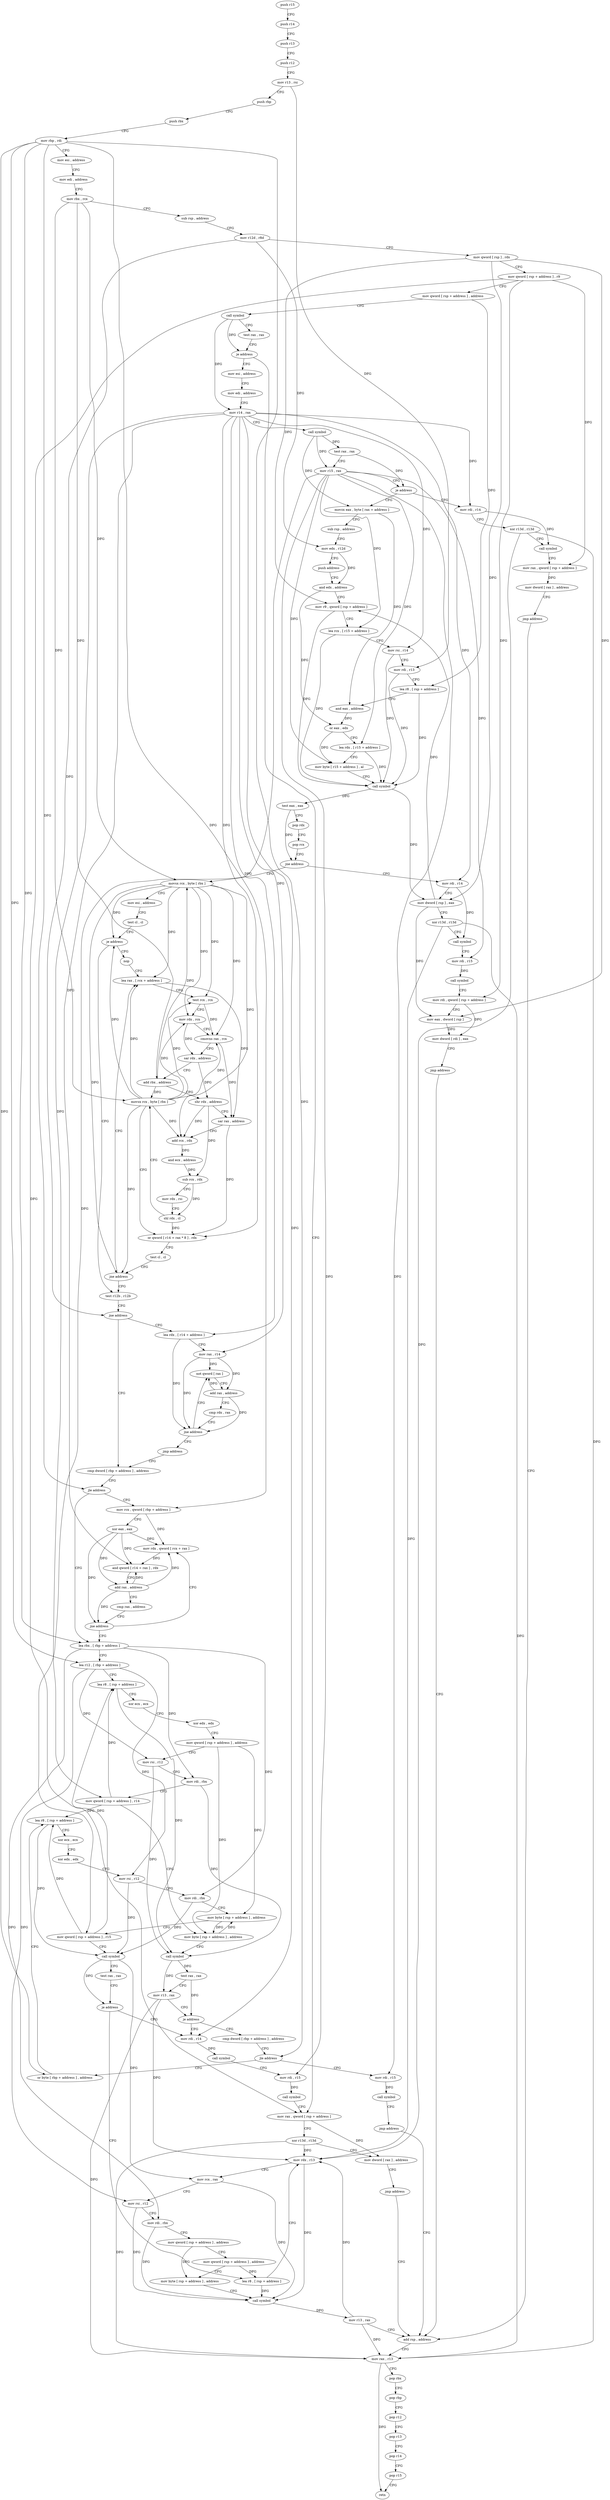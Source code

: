 digraph "func" {
"4344752" [label = "push r15" ]
"4344754" [label = "push r14" ]
"4344756" [label = "push r13" ]
"4344758" [label = "push r12" ]
"4344760" [label = "mov r13 , rsi" ]
"4344763" [label = "push rbp" ]
"4344764" [label = "push rbx" ]
"4344765" [label = "mov rbp , rdi" ]
"4344768" [label = "mov esi , address" ]
"4344773" [label = "mov edi , address" ]
"4344778" [label = "mov rbx , rcx" ]
"4344781" [label = "sub rsp , address" ]
"4344785" [label = "mov r12d , r8d" ]
"4344788" [label = "mov qword [ rsp ] , rdx" ]
"4344792" [label = "mov qword [ rsp + address ] , r9" ]
"4344797" [label = "mov qword [ rsp + address ] , address" ]
"4344806" [label = "call symbol" ]
"4344811" [label = "test rax , rax" ]
"4344814" [label = "je address" ]
"4345264" [label = "mov rax , qword [ rsp + address ]" ]
"4344820" [label = "mov esi , address" ]
"4345269" [label = "xor r13d , r13d" ]
"4345272" [label = "mov dword [ rax ] , address" ]
"4345278" [label = "jmp address" ]
"4345192" [label = "add rsp , address" ]
"4344825" [label = "mov edi , address" ]
"4344830" [label = "mov r14 , rax" ]
"4344833" [label = "call symbol" ]
"4344838" [label = "test rax , rax" ]
"4344841" [label = "mov r15 , rax" ]
"4344844" [label = "je address" ]
"4345296" [label = "mov rdi , r14" ]
"4344850" [label = "movzx eax , byte [ rax + address ]" ]
"4345196" [label = "mov rax , r13" ]
"4345199" [label = "pop rbx" ]
"4345200" [label = "pop rbp" ]
"4345201" [label = "pop r12" ]
"4345203" [label = "pop r13" ]
"4345205" [label = "pop r14" ]
"4345207" [label = "pop r15" ]
"4345209" [label = "retn" ]
"4345299" [label = "xor r13d , r13d" ]
"4345302" [label = "call symbol" ]
"4345307" [label = "mov rax , qword [ rsp + address ]" ]
"4345312" [label = "mov dword [ rax ] , address" ]
"4345318" [label = "jmp address" ]
"4344854" [label = "sub rsp , address" ]
"4344858" [label = "mov edx , r12d" ]
"4344861" [label = "push address" ]
"4344863" [label = "and edx , address" ]
"4344866" [label = "mov r9 , qword [ rsp + address ]" ]
"4344871" [label = "lea rcx , [ r15 + address ]" ]
"4344875" [label = "mov rsi , r14" ]
"4344878" [label = "mov rdi , r13" ]
"4344881" [label = "lea r8 , [ rsp + address ]" ]
"4344886" [label = "and eax , address" ]
"4344889" [label = "or eax , edx" ]
"4344891" [label = "lea rdx , [ r15 + address ]" ]
"4344895" [label = "mov byte [ r15 + address ] , al" ]
"4344899" [label = "call symbol" ]
"4344904" [label = "test eax , eax" ]
"4344906" [label = "pop rdx" ]
"4344907" [label = "pop rcx" ]
"4344908" [label = "jne address" ]
"4345328" [label = "mov rdi , r14" ]
"4344914" [label = "movsx rcx , byte [ rbx ]" ]
"4345331" [label = "mov dword [ rsp ] , eax" ]
"4345334" [label = "xor r13d , r13d" ]
"4345337" [label = "call symbol" ]
"4345342" [label = "mov rdi , r15" ]
"4345345" [label = "call symbol" ]
"4345350" [label = "mov rdi , qword [ rsp + address ]" ]
"4345355" [label = "mov eax , dword [ rsp ]" ]
"4345358" [label = "mov dword [ rdi ] , eax" ]
"4345360" [label = "jmp address" ]
"4344918" [label = "mov esi , address" ]
"4344923" [label = "test cl , cl" ]
"4344925" [label = "je address" ]
"4344985" [label = "test r12b , r12b" ]
"4344927" [label = "nop" ]
"4344988" [label = "jne address" ]
"4345216" [label = "lea rdx , [ r14 + address ]" ]
"4344994" [label = "cmp dword [ rbp + address ] , address" ]
"4344928" [label = "lea rax , [ rcx + address ]" ]
"4345220" [label = "mov rax , r14" ]
"4345223" [label = "not qword [ rax ]" ]
"4345001" [label = "jle address" ]
"4345027" [label = "lea rbx , [ rbp + address ]" ]
"4345003" [label = "mov rcx , qword [ rbp + address ]" ]
"4344932" [label = "test rcx , rcx" ]
"4344935" [label = "mov rdx , rcx" ]
"4344938" [label = "cmovns rax , rcx" ]
"4344942" [label = "sar rdx , address" ]
"4344946" [label = "add rbx , address" ]
"4344950" [label = "shr rdx , address" ]
"4344954" [label = "sar rax , address" ]
"4344958" [label = "add rcx , rdx" ]
"4344961" [label = "and ecx , address" ]
"4344964" [label = "sub rcx , rdx" ]
"4344967" [label = "mov rdx , rsi" ]
"4344970" [label = "shl rdx , cl" ]
"4344973" [label = "movsx rcx , byte [ rbx ]" ]
"4344977" [label = "or qword [ r14 + rax * 8 ] , rdx" ]
"4344981" [label = "test cl , cl" ]
"4344983" [label = "jne address" ]
"4345226" [label = "add rax , address" ]
"4345230" [label = "cmp rdx , rax" ]
"4345233" [label = "jne address" ]
"4345235" [label = "jmp address" ]
"4345031" [label = "lea r12 , [ rbp + address ]" ]
"4345038" [label = "lea r8 , [ rsp + address ]" ]
"4345043" [label = "xor ecx , ecx" ]
"4345045" [label = "xor edx , edx" ]
"4345047" [label = "mov qword [ rsp + address ] , address" ]
"4345056" [label = "mov rsi , r12" ]
"4345059" [label = "mov rdi , rbx" ]
"4345062" [label = "mov qword [ rsp + address ] , r14" ]
"4345067" [label = "mov byte [ rsp + address ] , address" ]
"4345072" [label = "call symbol" ]
"4345077" [label = "test rax , rax" ]
"4345080" [label = "mov r13 , rax" ]
"4345083" [label = "je address" ]
"4345248" [label = "mov rdi , r14" ]
"4345089" [label = "cmp dword [ rbp + address ] , address" ]
"4345007" [label = "xor eax , eax" ]
"4345009" [label = "mov rdx , qword [ rcx + rax ]" ]
"4345251" [label = "call symbol" ]
"4345256" [label = "mov rdi , r15" ]
"4345259" [label = "call symbol" ]
"4345096" [label = "jle address" ]
"4345280" [label = "mov rdi , r15" ]
"4345102" [label = "or byte [ rbp + address ] , address" ]
"4345013" [label = "and qword [ r14 + rax ] , rdx" ]
"4345017" [label = "add rax , address" ]
"4345021" [label = "cmp rax , address" ]
"4345025" [label = "jne address" ]
"4345283" [label = "call symbol" ]
"4345288" [label = "jmp address" ]
"4345109" [label = "lea r8 , [ rsp + address ]" ]
"4345114" [label = "xor ecx , ecx" ]
"4345116" [label = "xor edx , edx" ]
"4345118" [label = "mov rsi , r12" ]
"4345121" [label = "mov rdi , rbx" ]
"4345124" [label = "mov byte [ rsp + address ] , address" ]
"4345129" [label = "mov qword [ rsp + address ] , r15" ]
"4345134" [label = "call symbol" ]
"4345139" [label = "test rax , rax" ]
"4345142" [label = "je address" ]
"4345144" [label = "lea r8 , [ rsp + address ]" ]
"4345149" [label = "mov rdx , r13" ]
"4345152" [label = "mov rcx , rax" ]
"4345155" [label = "mov rsi , r12" ]
"4345158" [label = "mov rdi , rbx" ]
"4345161" [label = "mov qword [ rsp + address ] , address" ]
"4345170" [label = "mov qword [ rsp + address ] , address" ]
"4345179" [label = "mov byte [ rsp + address ] , address" ]
"4345184" [label = "call symbol" ]
"4345189" [label = "mov r13 , rax" ]
"4344752" -> "4344754" [ label = "CFG" ]
"4344754" -> "4344756" [ label = "CFG" ]
"4344756" -> "4344758" [ label = "CFG" ]
"4344758" -> "4344760" [ label = "CFG" ]
"4344760" -> "4344763" [ label = "CFG" ]
"4344760" -> "4344878" [ label = "DFG" ]
"4344763" -> "4344764" [ label = "CFG" ]
"4344764" -> "4344765" [ label = "CFG" ]
"4344765" -> "4344768" [ label = "CFG" ]
"4344765" -> "4345001" [ label = "DFG" ]
"4344765" -> "4345027" [ label = "DFG" ]
"4344765" -> "4345031" [ label = "DFG" ]
"4344765" -> "4345003" [ label = "DFG" ]
"4344765" -> "4345096" [ label = "DFG" ]
"4344765" -> "4345102" [ label = "DFG" ]
"4344768" -> "4344773" [ label = "CFG" ]
"4344773" -> "4344778" [ label = "CFG" ]
"4344778" -> "4344781" [ label = "CFG" ]
"4344778" -> "4344914" [ label = "DFG" ]
"4344778" -> "4344946" [ label = "DFG" ]
"4344778" -> "4344973" [ label = "DFG" ]
"4344781" -> "4344785" [ label = "CFG" ]
"4344785" -> "4344788" [ label = "CFG" ]
"4344785" -> "4344858" [ label = "DFG" ]
"4344785" -> "4344988" [ label = "DFG" ]
"4344788" -> "4344792" [ label = "CFG" ]
"4344788" -> "4344866" [ label = "DFG" ]
"4344788" -> "4345331" [ label = "DFG" ]
"4344788" -> "4345355" [ label = "DFG" ]
"4344792" -> "4344797" [ label = "CFG" ]
"4344792" -> "4345264" [ label = "DFG" ]
"4344792" -> "4345307" [ label = "DFG" ]
"4344792" -> "4345350" [ label = "DFG" ]
"4344797" -> "4344806" [ label = "CFG" ]
"4344797" -> "4344881" [ label = "DFG" ]
"4344806" -> "4344811" [ label = "CFG" ]
"4344806" -> "4344814" [ label = "DFG" ]
"4344806" -> "4344830" [ label = "DFG" ]
"4344811" -> "4344814" [ label = "CFG" ]
"4344814" -> "4345264" [ label = "CFG" ]
"4344814" -> "4344820" [ label = "CFG" ]
"4345264" -> "4345269" [ label = "CFG" ]
"4345264" -> "4345272" [ label = "DFG" ]
"4344820" -> "4344825" [ label = "CFG" ]
"4345269" -> "4345272" [ label = "CFG" ]
"4345269" -> "4345196" [ label = "DFG" ]
"4345269" -> "4345149" [ label = "DFG" ]
"4345272" -> "4345278" [ label = "CFG" ]
"4345278" -> "4345192" [ label = "CFG" ]
"4345192" -> "4345196" [ label = "CFG" ]
"4344825" -> "4344830" [ label = "CFG" ]
"4344830" -> "4344833" [ label = "CFG" ]
"4344830" -> "4345296" [ label = "DFG" ]
"4344830" -> "4344875" [ label = "DFG" ]
"4344830" -> "4345328" [ label = "DFG" ]
"4344830" -> "4345216" [ label = "DFG" ]
"4344830" -> "4345220" [ label = "DFG" ]
"4344830" -> "4345062" [ label = "DFG" ]
"4344830" -> "4344977" [ label = "DFG" ]
"4344830" -> "4345248" [ label = "DFG" ]
"4344830" -> "4345013" [ label = "DFG" ]
"4344833" -> "4344838" [ label = "DFG" ]
"4344833" -> "4344841" [ label = "DFG" ]
"4344833" -> "4344850" [ label = "DFG" ]
"4344838" -> "4344841" [ label = "CFG" ]
"4344838" -> "4344844" [ label = "DFG" ]
"4344841" -> "4344844" [ label = "CFG" ]
"4344841" -> "4344871" [ label = "DFG" ]
"4344841" -> "4344891" [ label = "DFG" ]
"4344841" -> "4344895" [ label = "DFG" ]
"4344841" -> "4345342" [ label = "DFG" ]
"4344841" -> "4345256" [ label = "DFG" ]
"4344841" -> "4345280" [ label = "DFG" ]
"4344841" -> "4345129" [ label = "DFG" ]
"4344844" -> "4345296" [ label = "CFG" ]
"4344844" -> "4344850" [ label = "CFG" ]
"4345296" -> "4345299" [ label = "CFG" ]
"4345296" -> "4345302" [ label = "DFG" ]
"4344850" -> "4344854" [ label = "CFG" ]
"4344850" -> "4344886" [ label = "DFG" ]
"4345196" -> "4345199" [ label = "CFG" ]
"4345196" -> "4345209" [ label = "DFG" ]
"4345199" -> "4345200" [ label = "CFG" ]
"4345200" -> "4345201" [ label = "CFG" ]
"4345201" -> "4345203" [ label = "CFG" ]
"4345203" -> "4345205" [ label = "CFG" ]
"4345205" -> "4345207" [ label = "CFG" ]
"4345207" -> "4345209" [ label = "CFG" ]
"4345299" -> "4345302" [ label = "CFG" ]
"4345299" -> "4345196" [ label = "DFG" ]
"4345299" -> "4345149" [ label = "DFG" ]
"4345302" -> "4345307" [ label = "CFG" ]
"4345307" -> "4345312" [ label = "DFG" ]
"4345312" -> "4345318" [ label = "CFG" ]
"4345318" -> "4345192" [ label = "CFG" ]
"4344854" -> "4344858" [ label = "CFG" ]
"4344858" -> "4344861" [ label = "CFG" ]
"4344858" -> "4344863" [ label = "DFG" ]
"4344861" -> "4344863" [ label = "CFG" ]
"4344863" -> "4344866" [ label = "CFG" ]
"4344863" -> "4344889" [ label = "DFG" ]
"4344866" -> "4344871" [ label = "CFG" ]
"4344866" -> "4344899" [ label = "DFG" ]
"4344871" -> "4344875" [ label = "CFG" ]
"4344871" -> "4344899" [ label = "DFG" ]
"4344875" -> "4344878" [ label = "CFG" ]
"4344875" -> "4344899" [ label = "DFG" ]
"4344878" -> "4344881" [ label = "CFG" ]
"4344878" -> "4344899" [ label = "DFG" ]
"4344881" -> "4344886" [ label = "CFG" ]
"4344881" -> "4344899" [ label = "DFG" ]
"4344886" -> "4344889" [ label = "DFG" ]
"4344889" -> "4344891" [ label = "CFG" ]
"4344889" -> "4344895" [ label = "DFG" ]
"4344891" -> "4344895" [ label = "CFG" ]
"4344891" -> "4344899" [ label = "DFG" ]
"4344895" -> "4344899" [ label = "CFG" ]
"4344899" -> "4344904" [ label = "DFG" ]
"4344899" -> "4345331" [ label = "DFG" ]
"4344904" -> "4344906" [ label = "CFG" ]
"4344904" -> "4344908" [ label = "DFG" ]
"4344906" -> "4344907" [ label = "CFG" ]
"4344907" -> "4344908" [ label = "CFG" ]
"4344908" -> "4345328" [ label = "CFG" ]
"4344908" -> "4344914" [ label = "CFG" ]
"4345328" -> "4345331" [ label = "CFG" ]
"4345328" -> "4345337" [ label = "DFG" ]
"4344914" -> "4344918" [ label = "CFG" ]
"4344914" -> "4344925" [ label = "DFG" ]
"4344914" -> "4344928" [ label = "DFG" ]
"4344914" -> "4344932" [ label = "DFG" ]
"4344914" -> "4344935" [ label = "DFG" ]
"4344914" -> "4344938" [ label = "DFG" ]
"4344914" -> "4344958" [ label = "DFG" ]
"4344914" -> "4344983" [ label = "DFG" ]
"4345331" -> "4345334" [ label = "CFG" ]
"4345331" -> "4344866" [ label = "DFG" ]
"4345331" -> "4345355" [ label = "DFG" ]
"4345334" -> "4345337" [ label = "CFG" ]
"4345334" -> "4345196" [ label = "DFG" ]
"4345334" -> "4345149" [ label = "DFG" ]
"4345337" -> "4345342" [ label = "CFG" ]
"4345342" -> "4345345" [ label = "DFG" ]
"4345345" -> "4345350" [ label = "CFG" ]
"4345350" -> "4345355" [ label = "CFG" ]
"4345350" -> "4345358" [ label = "DFG" ]
"4345355" -> "4345358" [ label = "DFG" ]
"4345358" -> "4345360" [ label = "CFG" ]
"4345360" -> "4345192" [ label = "CFG" ]
"4344918" -> "4344923" [ label = "CFG" ]
"4344923" -> "4344925" [ label = "CFG" ]
"4344925" -> "4344985" [ label = "CFG" ]
"4344925" -> "4344927" [ label = "CFG" ]
"4344985" -> "4344988" [ label = "CFG" ]
"4344927" -> "4344928" [ label = "CFG" ]
"4344988" -> "4345216" [ label = "CFG" ]
"4344988" -> "4344994" [ label = "CFG" ]
"4345216" -> "4345220" [ label = "CFG" ]
"4345216" -> "4345233" [ label = "DFG" ]
"4344994" -> "4345001" [ label = "CFG" ]
"4344928" -> "4344932" [ label = "CFG" ]
"4344928" -> "4344954" [ label = "DFG" ]
"4345220" -> "4345223" [ label = "DFG" ]
"4345220" -> "4345226" [ label = "DFG" ]
"4345220" -> "4345233" [ label = "DFG" ]
"4345223" -> "4345226" [ label = "CFG" ]
"4345001" -> "4345027" [ label = "CFG" ]
"4345001" -> "4345003" [ label = "CFG" ]
"4345027" -> "4345031" [ label = "CFG" ]
"4345027" -> "4345059" [ label = "DFG" ]
"4345027" -> "4345121" [ label = "DFG" ]
"4345027" -> "4345158" [ label = "DFG" ]
"4345003" -> "4345007" [ label = "CFG" ]
"4345003" -> "4345009" [ label = "DFG" ]
"4344932" -> "4344935" [ label = "CFG" ]
"4344932" -> "4344938" [ label = "DFG" ]
"4344935" -> "4344938" [ label = "CFG" ]
"4344935" -> "4344942" [ label = "DFG" ]
"4344938" -> "4344942" [ label = "CFG" ]
"4344938" -> "4344954" [ label = "DFG" ]
"4344942" -> "4344946" [ label = "CFG" ]
"4344942" -> "4344950" [ label = "DFG" ]
"4344946" -> "4344950" [ label = "CFG" ]
"4344946" -> "4344914" [ label = "DFG" ]
"4344946" -> "4344973" [ label = "DFG" ]
"4344950" -> "4344954" [ label = "CFG" ]
"4344950" -> "4344958" [ label = "DFG" ]
"4344950" -> "4344964" [ label = "DFG" ]
"4344954" -> "4344958" [ label = "CFG" ]
"4344954" -> "4344977" [ label = "DFG" ]
"4344958" -> "4344961" [ label = "DFG" ]
"4344961" -> "4344964" [ label = "DFG" ]
"4344964" -> "4344967" [ label = "CFG" ]
"4344964" -> "4344970" [ label = "DFG" ]
"4344967" -> "4344970" [ label = "CFG" ]
"4344970" -> "4344973" [ label = "CFG" ]
"4344970" -> "4344977" [ label = "DFG" ]
"4344973" -> "4344977" [ label = "CFG" ]
"4344973" -> "4344925" [ label = "DFG" ]
"4344973" -> "4344928" [ label = "DFG" ]
"4344973" -> "4344932" [ label = "DFG" ]
"4344973" -> "4344935" [ label = "DFG" ]
"4344973" -> "4344938" [ label = "DFG" ]
"4344973" -> "4344958" [ label = "DFG" ]
"4344973" -> "4344983" [ label = "DFG" ]
"4344977" -> "4344981" [ label = "CFG" ]
"4344981" -> "4344983" [ label = "CFG" ]
"4344983" -> "4344928" [ label = "CFG" ]
"4344983" -> "4344985" [ label = "CFG" ]
"4345226" -> "4345230" [ label = "CFG" ]
"4345226" -> "4345223" [ label = "DFG" ]
"4345226" -> "4345233" [ label = "DFG" ]
"4345230" -> "4345233" [ label = "CFG" ]
"4345233" -> "4345223" [ label = "CFG" ]
"4345233" -> "4345235" [ label = "CFG" ]
"4345235" -> "4344994" [ label = "CFG" ]
"4345031" -> "4345038" [ label = "CFG" ]
"4345031" -> "4345056" [ label = "DFG" ]
"4345031" -> "4345118" [ label = "DFG" ]
"4345031" -> "4345155" [ label = "DFG" ]
"4345038" -> "4345043" [ label = "CFG" ]
"4345038" -> "4345072" [ label = "DFG" ]
"4345043" -> "4345045" [ label = "CFG" ]
"4345045" -> "4345047" [ label = "CFG" ]
"4345047" -> "4345056" [ label = "CFG" ]
"4345047" -> "4345067" [ label = "DFG" ]
"4345047" -> "4345124" [ label = "DFG" ]
"4345056" -> "4345059" [ label = "CFG" ]
"4345056" -> "4345072" [ label = "DFG" ]
"4345059" -> "4345062" [ label = "CFG" ]
"4345059" -> "4345072" [ label = "DFG" ]
"4345062" -> "4345067" [ label = "CFG" ]
"4345062" -> "4345038" [ label = "DFG" ]
"4345062" -> "4345109" [ label = "DFG" ]
"4345067" -> "4345072" [ label = "CFG" ]
"4345067" -> "4345124" [ label = "DFG" ]
"4345072" -> "4345077" [ label = "DFG" ]
"4345072" -> "4345080" [ label = "DFG" ]
"4345077" -> "4345080" [ label = "CFG" ]
"4345077" -> "4345083" [ label = "DFG" ]
"4345080" -> "4345083" [ label = "CFG" ]
"4345080" -> "4345196" [ label = "DFG" ]
"4345080" -> "4345149" [ label = "DFG" ]
"4345083" -> "4345248" [ label = "CFG" ]
"4345083" -> "4345089" [ label = "CFG" ]
"4345248" -> "4345251" [ label = "DFG" ]
"4345089" -> "4345096" [ label = "CFG" ]
"4345007" -> "4345009" [ label = "DFG" ]
"4345007" -> "4345013" [ label = "DFG" ]
"4345007" -> "4345017" [ label = "DFG" ]
"4345007" -> "4345025" [ label = "DFG" ]
"4345009" -> "4345013" [ label = "DFG" ]
"4345251" -> "4345256" [ label = "CFG" ]
"4345256" -> "4345259" [ label = "DFG" ]
"4345259" -> "4345264" [ label = "CFG" ]
"4345096" -> "4345280" [ label = "CFG" ]
"4345096" -> "4345102" [ label = "CFG" ]
"4345280" -> "4345283" [ label = "DFG" ]
"4345102" -> "4345109" [ label = "CFG" ]
"4345013" -> "4345017" [ label = "CFG" ]
"4345017" -> "4345021" [ label = "CFG" ]
"4345017" -> "4345009" [ label = "DFG" ]
"4345017" -> "4345013" [ label = "DFG" ]
"4345017" -> "4345025" [ label = "DFG" ]
"4345021" -> "4345025" [ label = "CFG" ]
"4345025" -> "4345009" [ label = "CFG" ]
"4345025" -> "4345027" [ label = "CFG" ]
"4345283" -> "4345288" [ label = "CFG" ]
"4345288" -> "4345192" [ label = "CFG" ]
"4345109" -> "4345114" [ label = "CFG" ]
"4345109" -> "4345134" [ label = "DFG" ]
"4345114" -> "4345116" [ label = "CFG" ]
"4345116" -> "4345118" [ label = "CFG" ]
"4345118" -> "4345121" [ label = "CFG" ]
"4345118" -> "4345134" [ label = "DFG" ]
"4345121" -> "4345124" [ label = "CFG" ]
"4345121" -> "4345134" [ label = "DFG" ]
"4345124" -> "4345129" [ label = "CFG" ]
"4345124" -> "4345067" [ label = "DFG" ]
"4345129" -> "4345134" [ label = "CFG" ]
"4345129" -> "4345038" [ label = "DFG" ]
"4345129" -> "4345109" [ label = "DFG" ]
"4345134" -> "4345139" [ label = "CFG" ]
"4345134" -> "4345142" [ label = "DFG" ]
"4345134" -> "4345152" [ label = "DFG" ]
"4345139" -> "4345142" [ label = "CFG" ]
"4345142" -> "4345248" [ label = "CFG" ]
"4345142" -> "4345144" [ label = "CFG" ]
"4345144" -> "4345149" [ label = "CFG" ]
"4345144" -> "4345184" [ label = "DFG" ]
"4345149" -> "4345152" [ label = "CFG" ]
"4345149" -> "4345184" [ label = "DFG" ]
"4345152" -> "4345155" [ label = "CFG" ]
"4345152" -> "4345184" [ label = "DFG" ]
"4345155" -> "4345158" [ label = "CFG" ]
"4345155" -> "4345184" [ label = "DFG" ]
"4345158" -> "4345161" [ label = "CFG" ]
"4345158" -> "4345184" [ label = "DFG" ]
"4345161" -> "4345170" [ label = "CFG" ]
"4345161" -> "4345179" [ label = "DFG" ]
"4345170" -> "4345179" [ label = "CFG" ]
"4345170" -> "4345144" [ label = "DFG" ]
"4345179" -> "4345184" [ label = "CFG" ]
"4345184" -> "4345189" [ label = "DFG" ]
"4345189" -> "4345192" [ label = "CFG" ]
"4345189" -> "4345196" [ label = "DFG" ]
"4345189" -> "4345149" [ label = "DFG" ]
}
